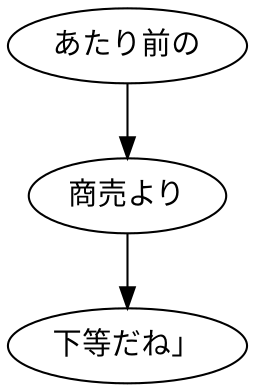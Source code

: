 digraph graph6256 {
	node0 [label="あたり前の"];
	node1 [label="商売より"];
	node2 [label="下等だね」"];
	node0 -> node1;
	node1 -> node2;
}
